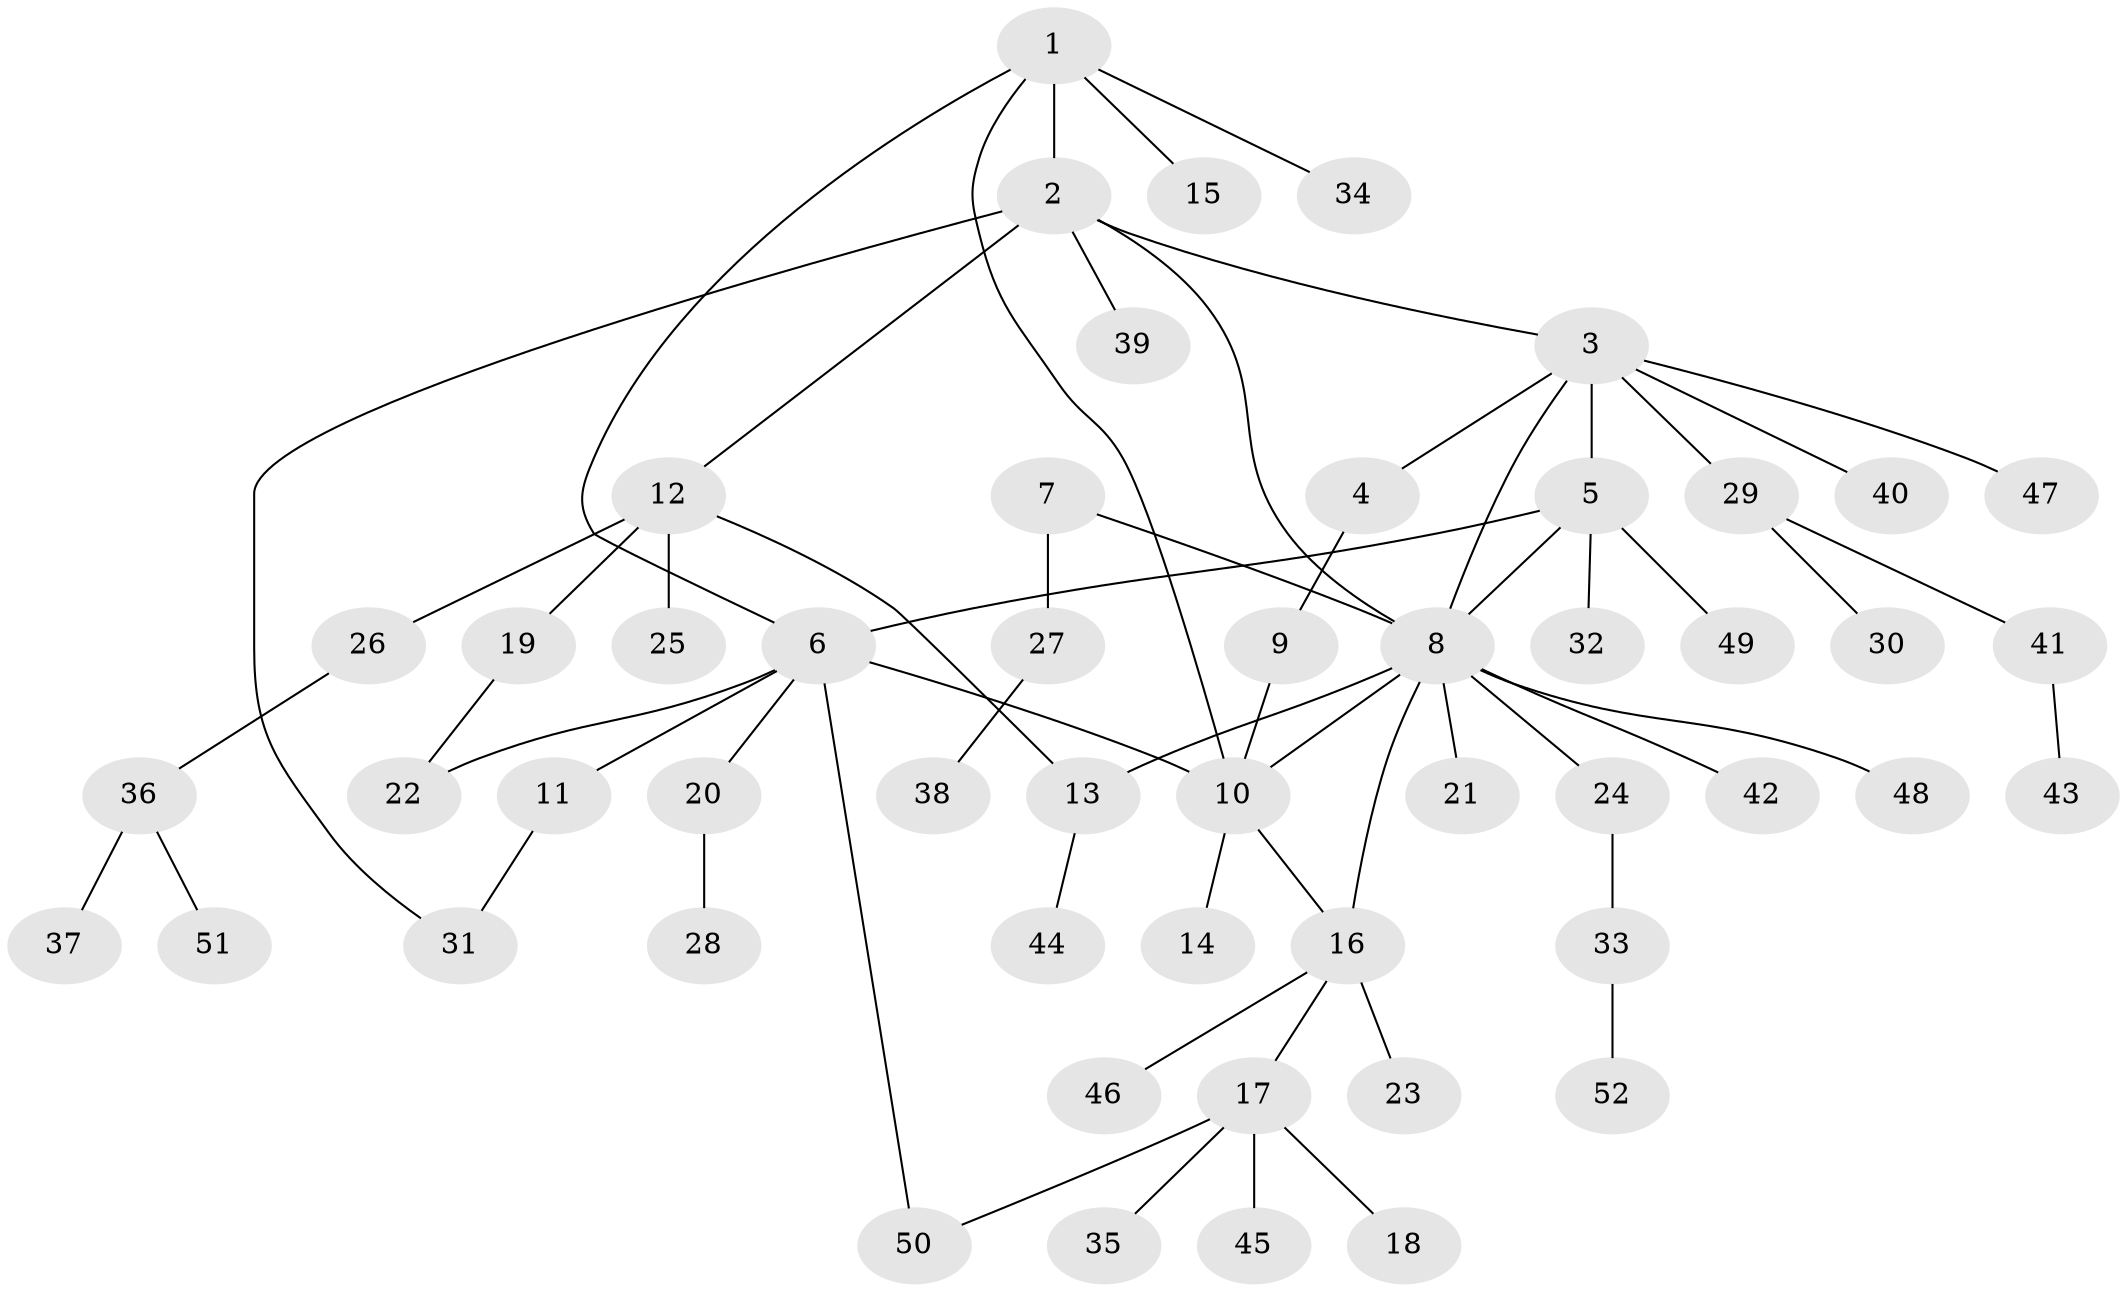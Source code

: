 // coarse degree distribution, {8: 0.05405405405405406, 10: 0.05405405405405406, 2: 0.1891891891891892, 4: 0.02702702702702703, 6: 0.02702702702702703, 5: 0.02702702702702703, 1: 0.5945945945945946, 3: 0.02702702702702703}
// Generated by graph-tools (version 1.1) at 2025/52/02/27/25 19:52:15]
// undirected, 52 vertices, 62 edges
graph export_dot {
graph [start="1"]
  node [color=gray90,style=filled];
  1;
  2;
  3;
  4;
  5;
  6;
  7;
  8;
  9;
  10;
  11;
  12;
  13;
  14;
  15;
  16;
  17;
  18;
  19;
  20;
  21;
  22;
  23;
  24;
  25;
  26;
  27;
  28;
  29;
  30;
  31;
  32;
  33;
  34;
  35;
  36;
  37;
  38;
  39;
  40;
  41;
  42;
  43;
  44;
  45;
  46;
  47;
  48;
  49;
  50;
  51;
  52;
  1 -- 2;
  1 -- 6;
  1 -- 10;
  1 -- 15;
  1 -- 34;
  2 -- 3;
  2 -- 8;
  2 -- 12;
  2 -- 31;
  2 -- 39;
  3 -- 4;
  3 -- 5;
  3 -- 8;
  3 -- 29;
  3 -- 40;
  3 -- 47;
  4 -- 9;
  5 -- 6;
  5 -- 8;
  5 -- 32;
  5 -- 49;
  6 -- 10;
  6 -- 11;
  6 -- 20;
  6 -- 22;
  6 -- 50;
  7 -- 8;
  7 -- 27;
  8 -- 10;
  8 -- 13;
  8 -- 16;
  8 -- 21;
  8 -- 24;
  8 -- 42;
  8 -- 48;
  9 -- 10;
  10 -- 14;
  10 -- 16;
  11 -- 31;
  12 -- 13;
  12 -- 19;
  12 -- 25;
  12 -- 26;
  13 -- 44;
  16 -- 17;
  16 -- 23;
  16 -- 46;
  17 -- 18;
  17 -- 35;
  17 -- 45;
  17 -- 50;
  19 -- 22;
  20 -- 28;
  24 -- 33;
  26 -- 36;
  27 -- 38;
  29 -- 30;
  29 -- 41;
  33 -- 52;
  36 -- 37;
  36 -- 51;
  41 -- 43;
}
